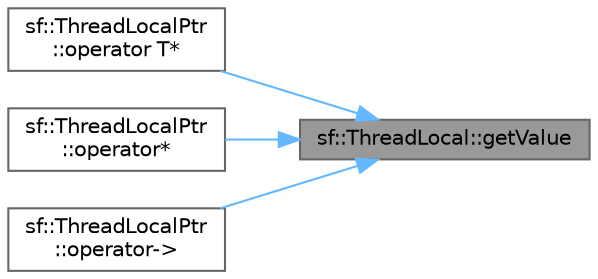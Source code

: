 digraph "sf::ThreadLocal::getValue"
{
 // LATEX_PDF_SIZE
  bgcolor="transparent";
  edge [fontname=Helvetica,fontsize=10,labelfontname=Helvetica,labelfontsize=10];
  node [fontname=Helvetica,fontsize=10,shape=box,height=0.2,width=0.4];
  rankdir="RL";
  Node1 [id="Node000001",label="sf::ThreadLocal::getValue",height=0.2,width=0.4,color="gray40", fillcolor="grey60", style="filled", fontcolor="black",tooltip="Retrieve the thread-specific value of the variable."];
  Node1 -> Node2 [id="edge1_Node000001_Node000002",dir="back",color="steelblue1",style="solid",tooltip=" "];
  Node2 [id="Node000002",label="sf::ThreadLocalPtr\l::operator T*",height=0.2,width=0.4,color="grey40", fillcolor="white", style="filled",URL="$classsf_1_1_thread_local_ptr.html#a81ca089ae5cda72c7470ca93041c3cb2",tooltip="Conversion operator to implicitly convert the pointer to its raw pointer type (T*)"];
  Node1 -> Node3 [id="edge2_Node000001_Node000003",dir="back",color="steelblue1",style="solid",tooltip=" "];
  Node3 [id="Node000003",label="sf::ThreadLocalPtr\l::operator*",height=0.2,width=0.4,color="grey40", fillcolor="white", style="filled",URL="$classsf_1_1_thread_local_ptr.html#adcbb45ae077df714bf9c61e936d97770",tooltip="Overload of unary operator *."];
  Node1 -> Node4 [id="edge3_Node000001_Node000004",dir="back",color="steelblue1",style="solid",tooltip=" "];
  Node4 [id="Node000004",label="sf::ThreadLocalPtr\l::operator-\>",height=0.2,width=0.4,color="grey40", fillcolor="white", style="filled",URL="$classsf_1_1_thread_local_ptr.html#a25646e1014a933d1a45b9ce17bab7703",tooltip="Overload of operator ->"];
}
